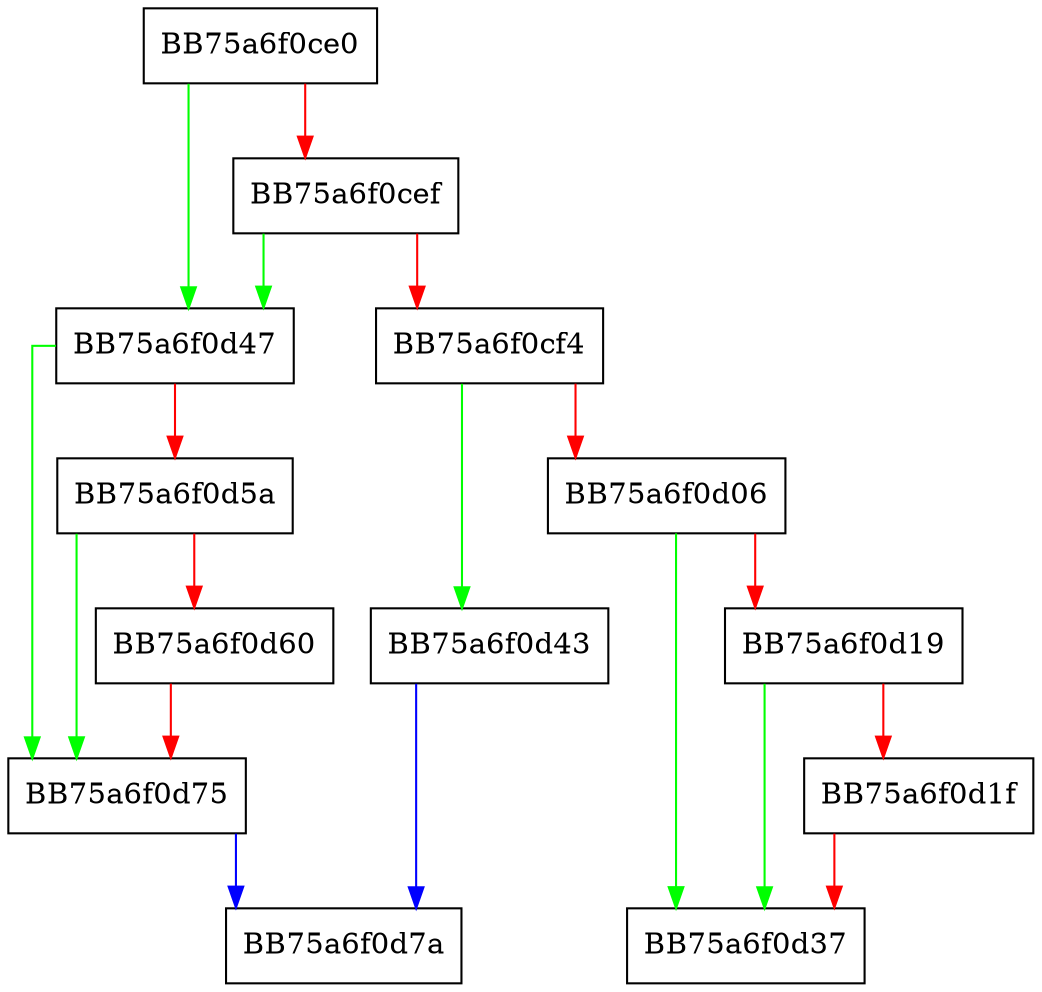 digraph GetDetectionInfo {
  node [shape="box"];
  graph [splines=ortho];
  BB75a6f0ce0 -> BB75a6f0d47 [color="green"];
  BB75a6f0ce0 -> BB75a6f0cef [color="red"];
  BB75a6f0cef -> BB75a6f0d47 [color="green"];
  BB75a6f0cef -> BB75a6f0cf4 [color="red"];
  BB75a6f0cf4 -> BB75a6f0d43 [color="green"];
  BB75a6f0cf4 -> BB75a6f0d06 [color="red"];
  BB75a6f0d06 -> BB75a6f0d37 [color="green"];
  BB75a6f0d06 -> BB75a6f0d19 [color="red"];
  BB75a6f0d19 -> BB75a6f0d37 [color="green"];
  BB75a6f0d19 -> BB75a6f0d1f [color="red"];
  BB75a6f0d1f -> BB75a6f0d37 [color="red"];
  BB75a6f0d43 -> BB75a6f0d7a [color="blue"];
  BB75a6f0d47 -> BB75a6f0d75 [color="green"];
  BB75a6f0d47 -> BB75a6f0d5a [color="red"];
  BB75a6f0d5a -> BB75a6f0d75 [color="green"];
  BB75a6f0d5a -> BB75a6f0d60 [color="red"];
  BB75a6f0d60 -> BB75a6f0d75 [color="red"];
  BB75a6f0d75 -> BB75a6f0d7a [color="blue"];
}